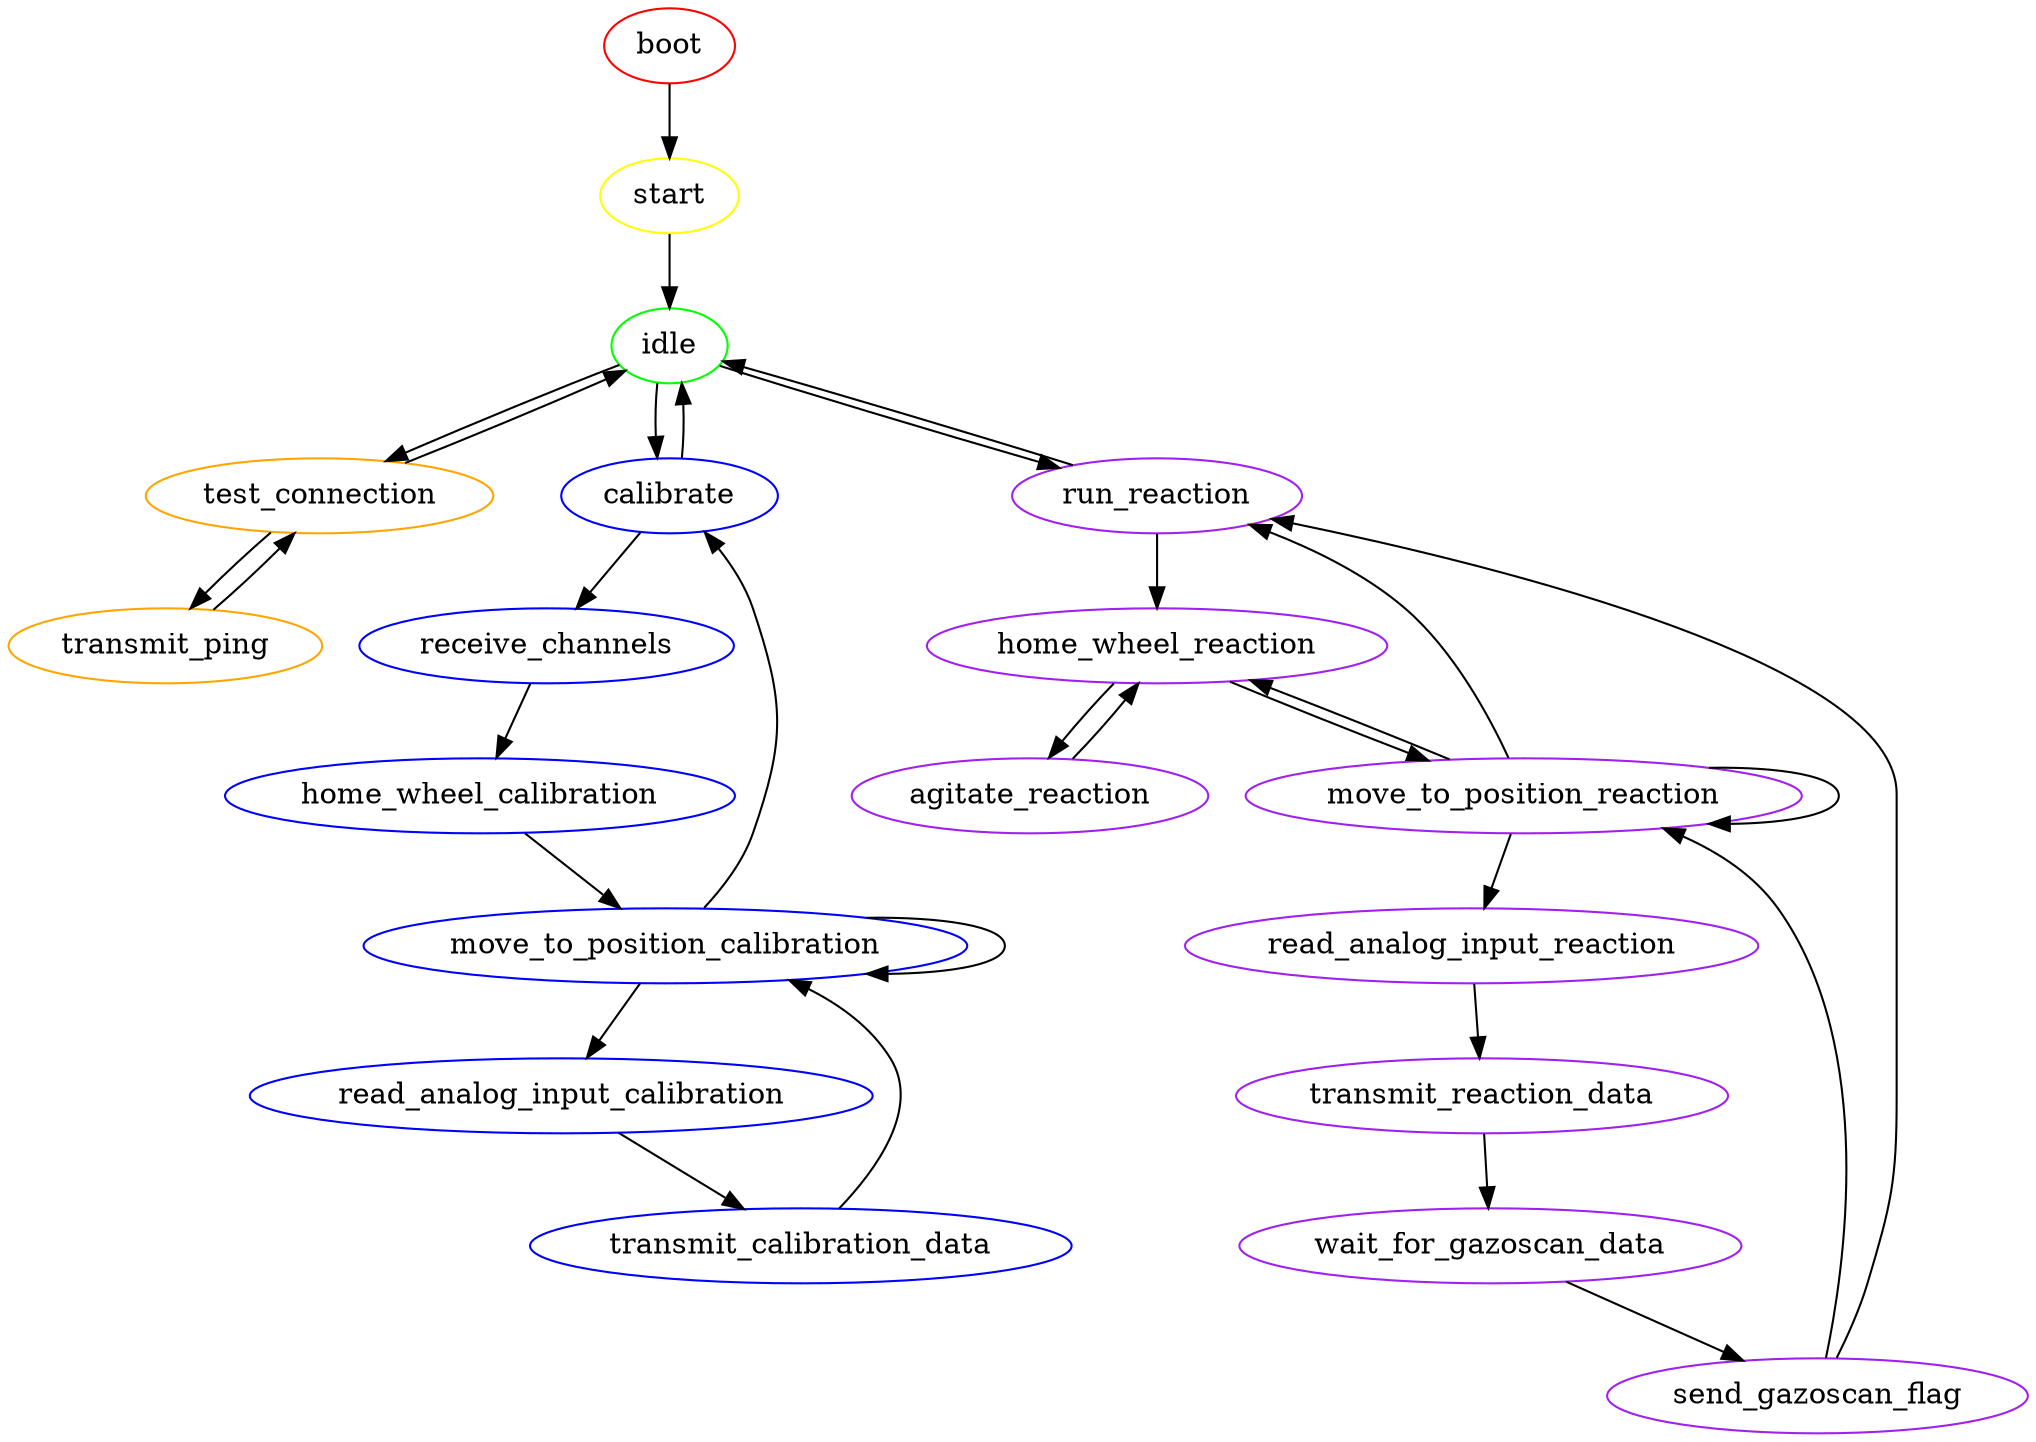digraph {
    boot [color = red]
    start [color = yellow]
    idle [color = green]

    test_connection [color = orange]
    transmit_ping [color = orange]

    calibrate [color = blue]
    receive_channels [color = blue]
    home_wheel_calibration [color = blue]
    move_to_position_calibration [color = blue] // one full rotation backwards, then forwards to position
    read_analog_input_calibration [color = blue] // mean over 3 second
    transmit_calibration_data [color = blue]

    run_reaction [color = purple]
    home_wheel_reaction [color = purple]
    agitate_reaction [color = purple]
    move_to_position_reaction [color = purple] // one full rotation backwards, then forwards to position
    read_analog_input_reaction [color = purple]
    transmit_reaction_data [color = purple]
    wait_for_gazoscan_data [color = purple]
    send_gazoscan_flag [color = purple]

    boot -> start

    start -> idle

    idle -> test_connection
    idle -> calibrate
    idle -> run_reaction

    test_connection -> idle
    test_connection -> transmit_ping
    transmit_ping -> test_connection


    calibrate -> idle
    calibrate -> receive_channels
    receive_channels -> home_wheel_calibration
    home_wheel_calibration -> move_to_position_calibration
    move_to_position_calibration -> read_analog_input_calibration
    move_to_position_calibration -> move_to_position_calibration
    read_analog_input_calibration -> transmit_calibration_data
    transmit_calibration_data -> move_to_position_calibration
    move_to_position_calibration -> calibrate

    run_reaction -> idle
    run_reaction -> home_wheel_reaction
    home_wheel_reaction -> agitate_reaction
    home_wheel_reaction -> move_to_position_reaction
    agitate_reaction -> home_wheel_reaction
    move_to_position_reaction -> home_wheel_reaction
    move_to_position_reaction -> read_analog_input_reaction
    move_to_position_reaction -> move_to_position_reaction
    move_to_position_reaction -> run_reaction
    read_analog_input_reaction -> transmit_reaction_data
    transmit_reaction_data -> wait_for_gazoscan_data
    wait_for_gazoscan_data -> send_gazoscan_flag
    send_gazoscan_flag -> run_reaction
    send_gazoscan_flag -> move_to_position_reaction
}